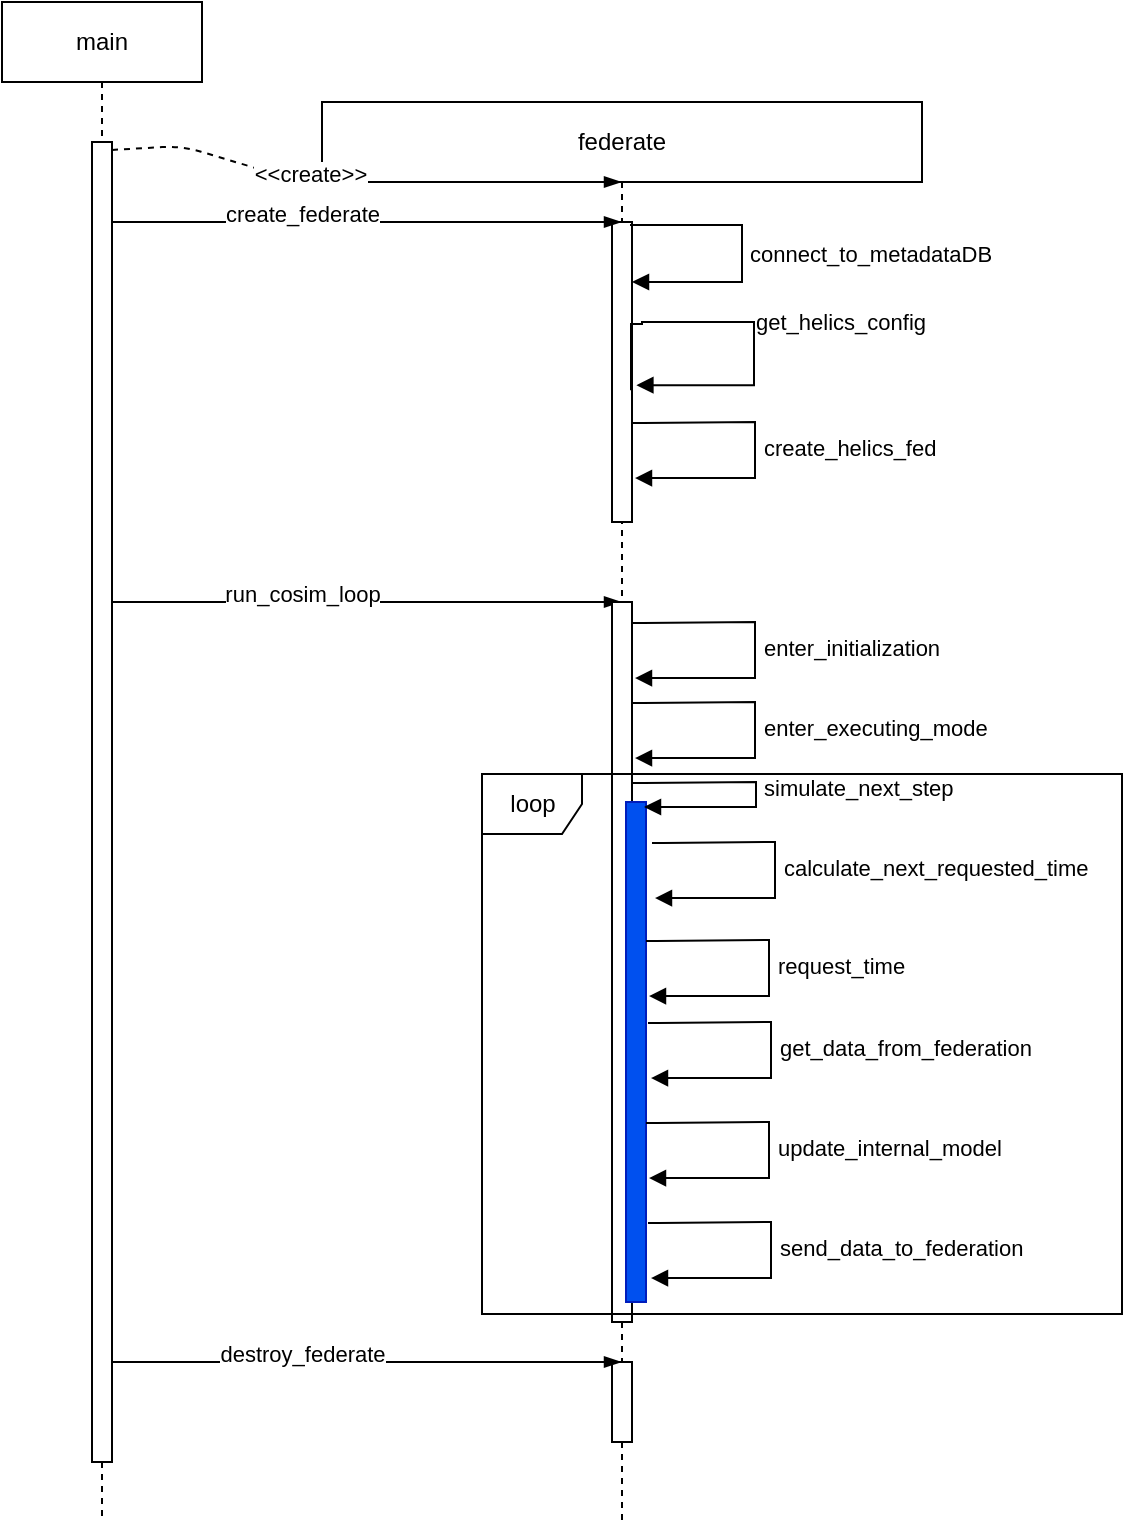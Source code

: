 <mxfile>
    <diagram id="ZTMf6IL_pcXrZ3T1AFQo" name="Page-1">
        <mxGraphModel dx="646" dy="669" grid="1" gridSize="10" guides="1" tooltips="1" connect="1" arrows="1" fold="1" page="1" pageScale="1" pageWidth="10000" pageHeight="10000" math="0" shadow="0">
            <root>
                <mxCell id="0"/>
                <mxCell id="1" parent="0"/>
                <mxCell id="2" value="main" style="shape=umlLifeline;perimeter=lifelinePerimeter;whiteSpace=wrap;html=1;container=1;collapsible=0;recursiveResize=0;outlineConnect=0;" parent="1" vertex="1">
                    <mxGeometry x="150" y="90" width="100" height="760" as="geometry"/>
                </mxCell>
                <mxCell id="5" value="" style="html=1;points=[];perimeter=orthogonalPerimeter;" parent="2" vertex="1">
                    <mxGeometry x="45" y="70" width="10" height="660" as="geometry"/>
                </mxCell>
                <mxCell id="16" value="" style="fontSize=12;html=1;endArrow=blockThin;endFill=1;" parent="2" edge="1" target="4">
                    <mxGeometry width="160" relative="1" as="geometry">
                        <mxPoint x="55" y="300" as="sourcePoint"/>
                        <mxPoint x="200" y="300" as="targetPoint"/>
                        <Array as="points">
                            <mxPoint x="60.5" y="300"/>
                        </Array>
                    </mxGeometry>
                </mxCell>
                <mxCell id="17" value="run_cosim_loop" style="edgeLabel;html=1;align=center;verticalAlign=middle;resizable=0;points=[];" parent="16" vertex="1" connectable="0">
                    <mxGeometry x="-0.254" y="4" relative="1" as="geometry">
                        <mxPoint as="offset"/>
                    </mxGeometry>
                </mxCell>
                <mxCell id="4" value="federate" style="shape=umlLifeline;perimeter=lifelinePerimeter;whiteSpace=wrap;html=1;container=1;collapsible=0;recursiveResize=0;outlineConnect=0;size=40;" parent="1" vertex="1">
                    <mxGeometry x="310" y="140" width="300" height="710" as="geometry"/>
                </mxCell>
                <mxCell id="9" value="" style="html=1;points=[];perimeter=orthogonalPerimeter;" parent="4" vertex="1">
                    <mxGeometry x="145" y="60" width="10" height="150" as="geometry"/>
                </mxCell>
                <mxCell id="13" value="connect_to_metadataDB" style="edgeStyle=orthogonalEdgeStyle;html=1;align=left;spacingLeft=2;endArrow=block;rounded=0;exitX=0.9;exitY=0.01;exitDx=0;exitDy=0;exitPerimeter=0;" parent="4" source="9" edge="1">
                    <mxGeometry relative="1" as="geometry">
                        <mxPoint x="200" y="90" as="sourcePoint"/>
                        <Array as="points">
                            <mxPoint x="154" y="61"/>
                            <mxPoint x="210" y="61"/>
                            <mxPoint x="210" y="90"/>
                            <mxPoint x="155" y="90"/>
                        </Array>
                        <mxPoint x="155" y="90" as="targetPoint"/>
                    </mxGeometry>
                </mxCell>
                <mxCell id="15" value="" style="html=1;points=[];perimeter=orthogonalPerimeter;" parent="4" vertex="1">
                    <mxGeometry x="145" y="250" width="10" height="360" as="geometry"/>
                </mxCell>
                <mxCell id="14" value="get_helics_config" style="edgeStyle=orthogonalEdgeStyle;html=1;align=left;spacingLeft=2;endArrow=block;rounded=0;exitX=0.95;exitY=0.561;exitDx=0;exitDy=0;exitPerimeter=0;entryX=1.22;entryY=0.544;entryDx=0;entryDy=0;entryPerimeter=0;" parent="4" source="9" target="9" edge="1">
                    <mxGeometry relative="1" as="geometry">
                        <mxPoint x="160" y="112.1" as="sourcePoint"/>
                        <Array as="points">
                            <mxPoint x="154" y="111"/>
                            <mxPoint x="160" y="111"/>
                            <mxPoint x="160" y="110"/>
                            <mxPoint x="216" y="110"/>
                            <mxPoint x="216" y="142"/>
                        </Array>
                        <mxPoint x="160" y="139" as="targetPoint"/>
                    </mxGeometry>
                </mxCell>
                <mxCell id="18" value="enter_initialization" style="edgeStyle=orthogonalEdgeStyle;html=1;align=left;spacingLeft=2;endArrow=block;rounded=0;exitX=0.95;exitY=0.561;exitDx=0;exitDy=0;exitPerimeter=0;entryX=1.1;entryY=0.867;entryDx=0;entryDy=0;entryPerimeter=0;" parent="4" edge="1">
                    <mxGeometry relative="1" as="geometry">
                        <mxPoint x="155" y="260.49" as="sourcePoint"/>
                        <Array as="points">
                            <mxPoint x="160.5" y="261"/>
                            <mxPoint x="216.5" y="260"/>
                            <mxPoint x="216.5" y="288"/>
                        </Array>
                        <mxPoint x="156.5" y="288.03" as="targetPoint"/>
                    </mxGeometry>
                </mxCell>
                <mxCell id="19" value="enter_executing_mode" style="edgeStyle=orthogonalEdgeStyle;html=1;align=left;spacingLeft=2;endArrow=block;rounded=0;exitX=0.95;exitY=0.561;exitDx=0;exitDy=0;exitPerimeter=0;entryX=1.1;entryY=0.867;entryDx=0;entryDy=0;entryPerimeter=0;" parent="4" edge="1">
                    <mxGeometry relative="1" as="geometry">
                        <mxPoint x="155" y="300.49" as="sourcePoint"/>
                        <Array as="points">
                            <mxPoint x="160.5" y="301"/>
                            <mxPoint x="216.5" y="300"/>
                            <mxPoint x="216.5" y="328"/>
                        </Array>
                        <mxPoint x="156.5" y="328.03" as="targetPoint"/>
                    </mxGeometry>
                </mxCell>
                <mxCell id="20" value="" style="html=1;points=[];perimeter=orthogonalPerimeter;fillColor=#0050ef;fontColor=#ffffff;strokeColor=#001DBC;" parent="4" vertex="1">
                    <mxGeometry x="152" y="350" width="10" height="250" as="geometry"/>
                </mxCell>
                <mxCell id="21" value="simulate_next_step" style="edgeStyle=orthogonalEdgeStyle;html=1;align=left;spacingLeft=2;endArrow=block;rounded=0;exitX=0.95;exitY=0.561;exitDx=0;exitDy=0;exitPerimeter=0;entryX=0.9;entryY=0.01;entryDx=0;entryDy=0;entryPerimeter=0;" parent="4" target="20" edge="1">
                    <mxGeometry relative="1" as="geometry">
                        <mxPoint x="155" y="340.49" as="sourcePoint"/>
                        <Array as="points">
                            <mxPoint x="161" y="341"/>
                            <mxPoint x="217" y="340"/>
                            <mxPoint x="217" y="352"/>
                        </Array>
                        <mxPoint x="156.5" y="368.03" as="targetPoint"/>
                    </mxGeometry>
                </mxCell>
                <mxCell id="28" value="" style="html=1;points=[];perimeter=orthogonalPerimeter;" parent="4" vertex="1">
                    <mxGeometry x="145" y="630" width="10" height="40" as="geometry"/>
                </mxCell>
                <mxCell id="42" value="create_helics_fed" style="edgeStyle=orthogonalEdgeStyle;html=1;align=left;spacingLeft=2;endArrow=block;rounded=0;exitX=0.95;exitY=0.561;exitDx=0;exitDy=0;exitPerimeter=0;entryX=1.1;entryY=0.867;entryDx=0;entryDy=0;entryPerimeter=0;" parent="4" edge="1">
                    <mxGeometry relative="1" as="geometry">
                        <mxPoint x="155" y="160.49" as="sourcePoint"/>
                        <Array as="points">
                            <mxPoint x="160.5" y="161"/>
                            <mxPoint x="216.5" y="160"/>
                            <mxPoint x="216.5" y="188"/>
                        </Array>
                        <mxPoint x="156.5" y="188.03" as="targetPoint"/>
                    </mxGeometry>
                </mxCell>
                <mxCell id="43" value="loop" style="shape=umlFrame;tabPosition=left;html=1;boundedLbl=1;labelInHeader=1;width=50;height=30;" parent="4" vertex="1">
                    <mxGeometry x="80" y="336" width="320" height="270" as="geometry"/>
                </mxCell>
                <mxCell id="6" value="" style="fontSize=12;html=1;endArrow=blockThin;endFill=1;dashed=1;exitX=1;exitY=0.006;exitDx=0;exitDy=0;exitPerimeter=0;" parent="1" source="5" target="4" edge="1">
                    <mxGeometry width="160" relative="1" as="geometry">
                        <mxPoint x="620" y="390" as="sourcePoint"/>
                        <mxPoint x="270" y="250" as="targetPoint"/>
                        <Array as="points">
                            <mxPoint x="240" y="162"/>
                            <mxPoint x="300" y="180"/>
                        </Array>
                    </mxGeometry>
                </mxCell>
                <mxCell id="8" value="&amp;lt;&amp;lt;create&amp;gt;&amp;gt;" style="edgeLabel;html=1;align=center;verticalAlign=middle;resizable=0;points=[];" parent="6" vertex="1" connectable="0">
                    <mxGeometry x="-0.254" y="4" relative="1" as="geometry">
                        <mxPoint x="4" as="offset"/>
                    </mxGeometry>
                </mxCell>
                <mxCell id="10" value="" style="fontSize=12;html=1;endArrow=blockThin;endFill=1;" parent="1" source="5" target="4" edge="1">
                    <mxGeometry width="160" relative="1" as="geometry">
                        <mxPoint x="520" y="320" as="sourcePoint"/>
                        <mxPoint x="674.5" y="334" as="targetPoint"/>
                        <Array as="points">
                            <mxPoint x="220" y="200"/>
                        </Array>
                    </mxGeometry>
                </mxCell>
                <mxCell id="11" value="create_federate" style="edgeLabel;html=1;align=center;verticalAlign=middle;resizable=0;points=[];" parent="10" vertex="1" connectable="0">
                    <mxGeometry x="-0.254" y="4" relative="1" as="geometry">
                        <mxPoint as="offset"/>
                    </mxGeometry>
                </mxCell>
                <mxCell id="23" value="calculate_next_requested_time" style="edgeStyle=orthogonalEdgeStyle;html=1;align=left;spacingLeft=2;endArrow=block;rounded=0;exitX=0.95;exitY=0.561;exitDx=0;exitDy=0;exitPerimeter=0;entryX=1.1;entryY=0.867;entryDx=0;entryDy=0;entryPerimeter=0;" parent="1" edge="1">
                    <mxGeometry relative="1" as="geometry">
                        <mxPoint x="475" y="510.49" as="sourcePoint"/>
                        <Array as="points">
                            <mxPoint x="480.5" y="511"/>
                            <mxPoint x="536.5" y="510"/>
                            <mxPoint x="536.5" y="538"/>
                        </Array>
                        <mxPoint x="476.5" y="538.03" as="targetPoint"/>
                    </mxGeometry>
                </mxCell>
                <mxCell id="24" value="request_time" style="edgeStyle=orthogonalEdgeStyle;html=1;align=left;spacingLeft=2;endArrow=block;rounded=0;exitX=0.95;exitY=0.561;exitDx=0;exitDy=0;exitPerimeter=0;entryX=1.1;entryY=0.867;entryDx=0;entryDy=0;entryPerimeter=0;" parent="1" edge="1">
                    <mxGeometry relative="1" as="geometry">
                        <mxPoint x="472" y="559.49" as="sourcePoint"/>
                        <Array as="points">
                            <mxPoint x="477.5" y="560"/>
                            <mxPoint x="533.5" y="559"/>
                            <mxPoint x="533.5" y="587"/>
                        </Array>
                        <mxPoint x="473.5" y="587.03" as="targetPoint"/>
                    </mxGeometry>
                </mxCell>
                <mxCell id="25" value="get_data_from_federation" style="edgeStyle=orthogonalEdgeStyle;html=1;align=left;spacingLeft=2;endArrow=block;rounded=0;exitX=0.95;exitY=0.561;exitDx=0;exitDy=0;exitPerimeter=0;entryX=1.1;entryY=0.867;entryDx=0;entryDy=0;entryPerimeter=0;" parent="1" edge="1">
                    <mxGeometry relative="1" as="geometry">
                        <mxPoint x="473" y="600.49" as="sourcePoint"/>
                        <Array as="points">
                            <mxPoint x="478.5" y="601"/>
                            <mxPoint x="534.5" y="600"/>
                            <mxPoint x="534.5" y="628"/>
                        </Array>
                        <mxPoint x="474.5" y="628.03" as="targetPoint"/>
                    </mxGeometry>
                </mxCell>
                <mxCell id="26" value="update_internal_model" style="edgeStyle=orthogonalEdgeStyle;html=1;align=left;spacingLeft=2;endArrow=block;rounded=0;exitX=0.95;exitY=0.561;exitDx=0;exitDy=0;exitPerimeter=0;entryX=1.1;entryY=0.867;entryDx=0;entryDy=0;entryPerimeter=0;" parent="1" edge="1">
                    <mxGeometry relative="1" as="geometry">
                        <mxPoint x="472" y="650.49" as="sourcePoint"/>
                        <Array as="points">
                            <mxPoint x="477.5" y="651"/>
                            <mxPoint x="533.5" y="650"/>
                            <mxPoint x="533.5" y="678"/>
                        </Array>
                        <mxPoint x="473.5" y="678.03" as="targetPoint"/>
                    </mxGeometry>
                </mxCell>
                <mxCell id="27" value="send_data_to_federation" style="edgeStyle=orthogonalEdgeStyle;html=1;align=left;spacingLeft=2;endArrow=block;rounded=0;exitX=0.95;exitY=0.561;exitDx=0;exitDy=0;exitPerimeter=0;entryX=1.1;entryY=0.867;entryDx=0;entryDy=0;entryPerimeter=0;" parent="1" edge="1">
                    <mxGeometry relative="1" as="geometry">
                        <mxPoint x="473" y="700.49" as="sourcePoint"/>
                        <Array as="points">
                            <mxPoint x="478.5" y="701"/>
                            <mxPoint x="534.5" y="700"/>
                            <mxPoint x="534.5" y="728"/>
                        </Array>
                        <mxPoint x="474.5" y="728.03" as="targetPoint"/>
                    </mxGeometry>
                </mxCell>
                <mxCell id="29" value="" style="fontSize=12;html=1;endArrow=blockThin;endFill=1;" parent="1" edge="1" target="4">
                    <mxGeometry width="160" relative="1" as="geometry">
                        <mxPoint x="205" y="770" as="sourcePoint"/>
                        <mxPoint x="350" y="770" as="targetPoint"/>
                        <Array as="points">
                            <mxPoint x="210.5" y="770"/>
                        </Array>
                    </mxGeometry>
                </mxCell>
                <mxCell id="30" value="destroy_federate" style="edgeLabel;html=1;align=center;verticalAlign=middle;resizable=0;points=[];" parent="29" vertex="1" connectable="0">
                    <mxGeometry x="-0.254" y="4" relative="1" as="geometry">
                        <mxPoint as="offset"/>
                    </mxGeometry>
                </mxCell>
            </root>
        </mxGraphModel>
    </diagram>
</mxfile>